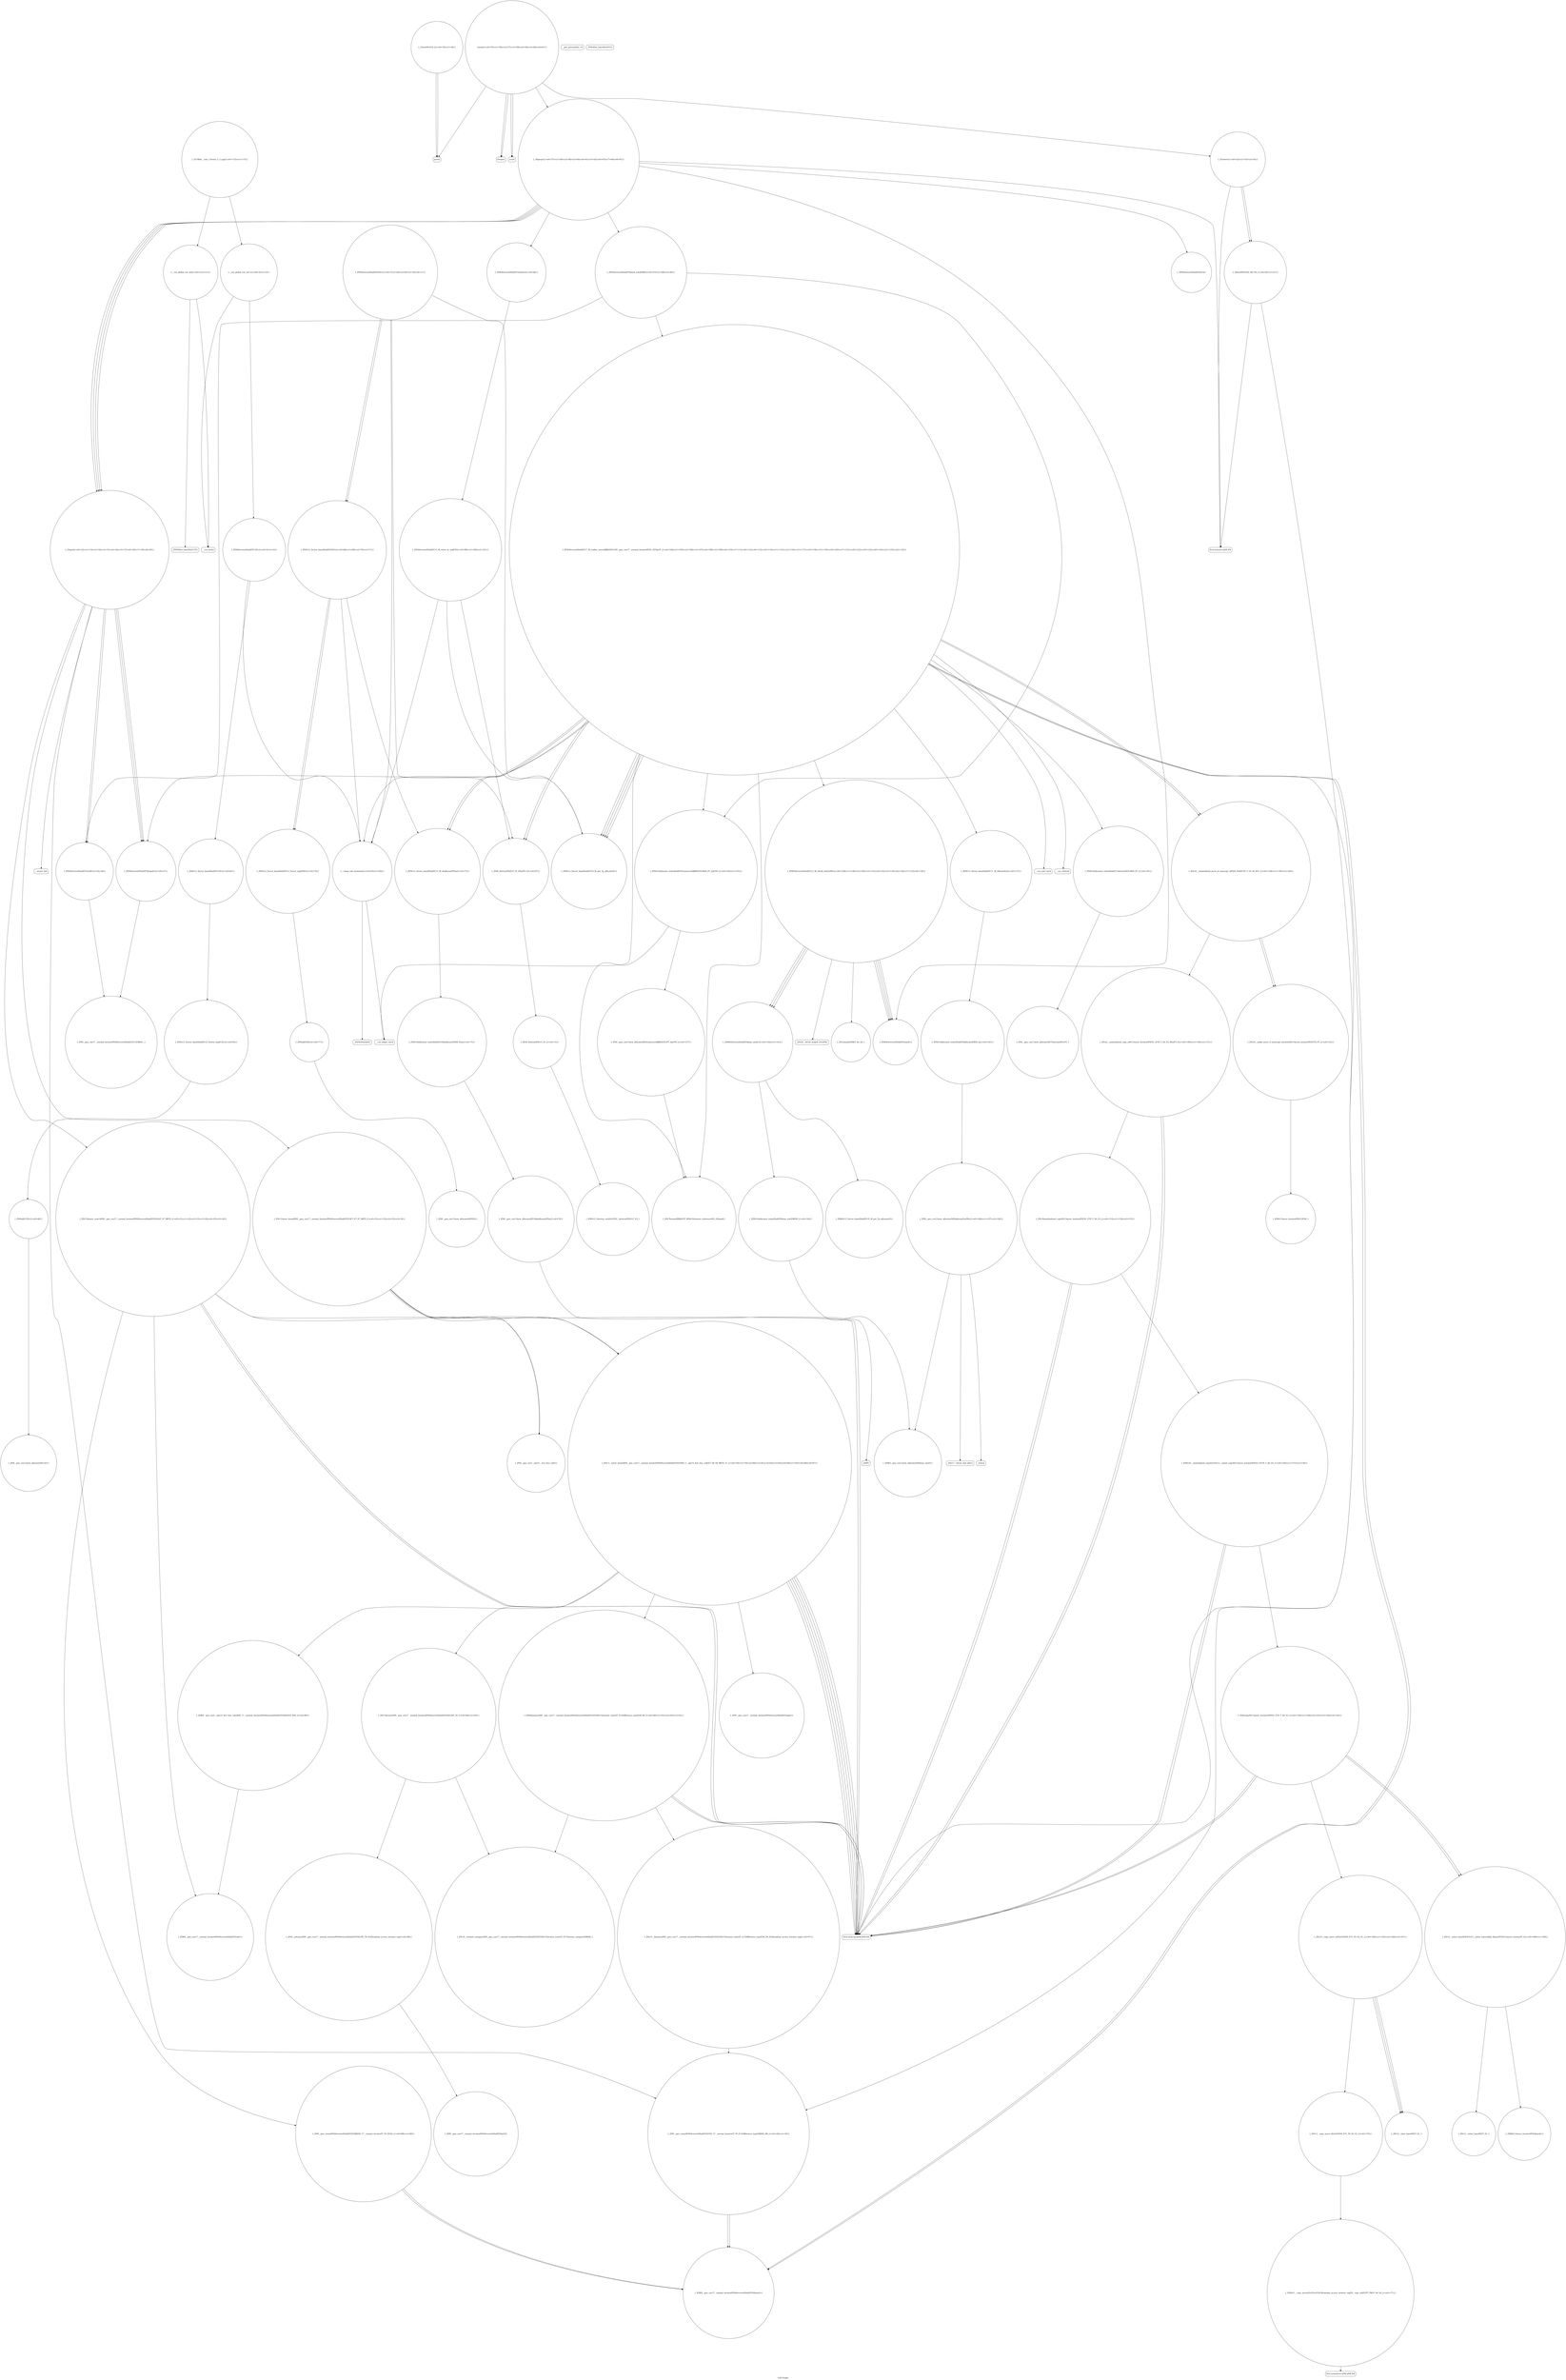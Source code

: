 digraph "Call Graph" {
	label="Call Graph";

	Node0x5646622adde0 [shape=record,shape=circle,label="{__cxx_global_var_init|{<s0>1|<s1>2}}"];
	Node0x5646622adde0:s0 -> Node0x5646622ade60[color=black];
	Node0x5646622adde0:s1 -> Node0x5646624c9b30[color=black];
	Node0x5646624cd6d0 [shape=record,shape=circle,label="{_ZSt13__copy_move_aILb1EPiS0_ET1_T0_S2_S1_|{<s0>170}}"];
	Node0x5646624cd6d0:s0 -> Node0x5646624cd7d0[color=black];
	Node0x5646624c9d30 [shape=record,shape=circle,label="{_Z3geti|{<s0>12|<s1>13|<s2>14|<s3>15|<s4>16|<s5>17|<s6>18|<s7>19|<s8>20}}"];
	Node0x5646624c9d30:s0 -> Node0x5646624c9e30[color=black];
	Node0x5646624c9d30:s1 -> Node0x5646624c9eb0[color=black];
	Node0x5646624c9d30:s2 -> Node0x5646624c9db0[color=black];
	Node0x5646624c9d30:s3 -> Node0x5646624c9f30[color=black];
	Node0x5646624c9d30:s4 -> Node0x5646624c9e30[color=black];
	Node0x5646624c9d30:s5 -> Node0x5646624c9eb0[color=black];
	Node0x5646624c9d30:s6 -> Node0x5646624ca030[color=black];
	Node0x5646624c9d30:s7 -> Node0x5646624c9e30[color=black];
	Node0x5646624c9d30:s8 -> Node0x5646624c9fb0[color=black];
	Node0x5646624cb230 [shape=record,shape=circle,label="{_ZN9__gnu_cxx13new_allocatorIiE7destroyIiEEvPT_}"];
	Node0x5646624ca0b0 [shape=record,shape=circle,label="{_Z3outPA1024_i|{<s0>35|<s1>36}}"];
	Node0x5646624ca0b0:s0 -> Node0x5646624ca130[color=black];
	Node0x5646624ca0b0:s1 -> Node0x5646624ca130[color=black];
	Node0x5646624ca430 [shape=record,shape=circle,label="{_ZNSt6vectorIiSaIiEEixEm}"];
	Node0x5646624ca7b0 [shape=record,shape=circle,label="{_ZNSt12_Vector_baseIiSaIiEEC2Ev|{<s0>62}}"];
	Node0x5646624ca7b0:s0 -> Node0x5646624caa30[color=black];
	Node0x5646624cab30 [shape=record,shape=circle,label="{_ZN9__gnu_cxx13new_allocatorIiEC2Ev}"];
	Node0x5646624caeb0 [shape=record,shape=circle,label="{_ZNSt12_Vector_baseIiSaIiEE12_Vector_implD2Ev|{<s0>74}}"];
	Node0x5646624caeb0:s0 -> Node0x5646624cb0b0[color=black];
	Node0x5646624cc250 [shape=record,shape=circle,label="{_ZSt13__lower_boundIN9__gnu_cxx17__normal_iteratorIPiSt6vectorIiSaIiEEEEiNS0_5__ops14_Iter_less_valEET_S9_S9_RKT0_T1_|{<s0>78|<s1>79|<s2>80|<s3>81|<s4>82|<s5>83|<s6>84|<s7>85|<s8>86|<s9>87}}"];
	Node0x5646624cc250:s0 -> Node0x5646624ca530[color=black];
	Node0x5646624cc250:s1 -> Node0x5646624ca530[color=black];
	Node0x5646624cc250:s2 -> Node0x5646624cc450[color=black];
	Node0x5646624cc250:s3 -> Node0x5646624ca530[color=black];
	Node0x5646624cc250:s4 -> Node0x5646624cc4d0[color=black];
	Node0x5646624cc250:s5 -> Node0x5646624ca530[color=black];
	Node0x5646624cc250:s6 -> Node0x5646624cc550[color=black];
	Node0x5646624cc250:s7 -> Node0x5646624ca530[color=black];
	Node0x5646624cc250:s8 -> Node0x5646624cc5d0[color=black];
	Node0x5646624cc250:s9 -> Node0x5646624ca530[color=black];
	Node0x5646624cc5d0 [shape=record,shape=circle,label="{_ZN9__gnu_cxx17__normal_iteratorIPiSt6vectorIiSaIiEEEppEv}"];
	Node0x5646624cc950 [shape=record,shape=circle,label="{_ZNSt16allocator_traitsISaIiEE9constructIiJRKiEEEvRS0_PT_DpOT0_|{<s0>102|<s1>103}}"];
	Node0x5646624cc950:s0 -> Node0x5646624ccad0[color=black];
	Node0x5646624cc950:s1 -> Node0x5646624cca50[color=black];
	Node0x5646624cccd0 [shape=record,shape=circle,label="{_ZNSt16allocator_traitsISaIiEE7destroyIiEEvRS0_PT_|{<s0>141}}"];
	Node0x5646624cccd0:s0 -> Node0x5646624cb230[color=black];
	Node0x5646624cd050 [shape=record,shape=circle,label="{_ZNKSt12_Vector_baseIiSaIiEE19_M_get_Tp_allocatorEv}"];
	Node0x5646624cd3d0 [shape=record,shape=circle,label="{_ZSt32__make_move_if_noexcept_iteratorIiSt13move_iteratorIPiEET0_PT_|{<s0>152}}"];
	Node0x5646624cd3d0:s0 -> Node0x5646624cb1b0[color=black];
	Node0x5646622ade60 [shape=record,shape=Mrecord,label="{_ZNSt8ios_base4InitC1Ev}"];
	Node0x5646624cd750 [shape=record,shape=circle,label="{_ZSt12__niter_baseIPiET_S1_}"];
	Node0x5646624c9db0 [shape=record,shape=circle,label="{_ZSt13binary_searchIN9__gnu_cxx17__normal_iteratorIPiSt6vectorIiSaIiEEEEiEbT_S7_RKT0_|{<s0>21|<s1>22|<s2>23|<s3>24|<s4>25|<s5>26}}"];
	Node0x5646624c9db0:s0 -> Node0x5646624ca530[color=black];
	Node0x5646624c9db0:s1 -> Node0x5646624ca530[color=black];
	Node0x5646624c9db0:s2 -> Node0x5646624cc2d0[color=black];
	Node0x5646624c9db0:s3 -> Node0x5646624cc250[color=black];
	Node0x5646624c9db0:s4 -> Node0x5646624cc350[color=black];
	Node0x5646624c9db0:s5 -> Node0x5646624cc3d0[color=black];
	Node0x5646624cb2b0 [shape=record,shape=circle,label="{_GLOBAL__sub_I_Prostu_3_1.cpp|{<s0>172|<s1>173}}"];
	Node0x5646624cb2b0:s0 -> Node0x5646622adde0[color=black];
	Node0x5646624cb2b0:s1 -> Node0x5646624c9bb0[color=black];
	Node0x5646624ca130 [shape=record,shape=Mrecord,label="{printf}"];
	Node0x5646624ca4b0 [shape=record,shape=circle,label="{_Z4multPA1024_iS0_S0_|{<s0>50|<s1>51}}"];
	Node0x5646624ca4b0:s0 -> Node0x5646624ca3b0[color=black];
	Node0x5646624ca4b0:s1 -> Node0x5646624ca530[color=black];
	Node0x5646624ca830 [shape=record,shape=Mrecord,label="{__gxx_personality_v0}"];
	Node0x5646624cabb0 [shape=record,shape=circle,label="{_ZSt8_DestroyIPiiEvT_S1_RSaIT0_E|{<s0>67}}"];
	Node0x5646624cabb0:s0 -> Node0x5646624cad30[color=black];
	Node0x5646624caf30 [shape=record,shape=circle,label="{_ZNSt16allocator_traitsISaIiEE10deallocateERS0_Pim|{<s0>75}}"];
	Node0x5646624caf30:s0 -> Node0x5646624cafb0[color=black];
	Node0x5646624cc2d0 [shape=record,shape=circle,label="{_ZN9__gnu_cxx5__ops15__iter_less_valEv}"];
	Node0x5646624cc650 [shape=record,shape=circle,label="{_ZSt10__distanceIN9__gnu_cxx17__normal_iteratorIPiSt6vectorIiSaIiEEEEENSt15iterator_traitsIT_E15difference_typeES8_S8_St26random_access_iterator_tag|{<s0>97}}"];
	Node0x5646624cc650:s0 -> Node0x5646624c9fb0[color=black];
	Node0x5646624cc9d0 [shape=record,shape=circle,label="{_ZNSt6vectorIiSaIiEE17_M_realloc_insertIJRKiEEEvN9__gnu_cxx17__normal_iteratorIPiS1_EEDpOT_|{<s0>104|<s1>105|<s2>106|<s3>107|<s4>108|<s5>109|<s6>110|<s7>111|<s8>112|<s9>113|<s10>114|<s11>115|<s12>116|<s13>117|<s14>118|<s15>119|<s16>120|<s17>121|<s18>122|<s19>123|<s20>124|<s21>125|<s22>126}}"];
	Node0x5646624cc9d0:s0 -> Node0x5646624ccb50[color=black];
	Node0x5646624cc9d0:s1 -> Node0x5646624c9e30[color=black];
	Node0x5646624cc9d0:s2 -> Node0x5646624c9fb0[color=black];
	Node0x5646624cc9d0:s3 -> Node0x5646624ccbd0[color=black];
	Node0x5646624cc9d0:s4 -> Node0x5646624ccad0[color=black];
	Node0x5646624cc9d0:s5 -> Node0x5646624cc950[color=black];
	Node0x5646624cc9d0:s6 -> Node0x5646624cc850[color=black];
	Node0x5646624cc9d0:s7 -> Node0x5646624cac30[color=black];
	Node0x5646624cc9d0:s8 -> Node0x5646624ccc50[color=black];
	Node0x5646624cc9d0:s9 -> Node0x5646624cc850[color=black];
	Node0x5646624cc9d0:s10 -> Node0x5646624cac30[color=black];
	Node0x5646624cc9d0:s11 -> Node0x5646624ccc50[color=black];
	Node0x5646624cc9d0:s12 -> Node0x5646624ca930[color=black];
	Node0x5646624cc9d0:s13 -> Node0x5646624cccd0[color=black];
	Node0x5646624cc9d0:s14 -> Node0x5646624ccdd0[color=black];
	Node0x5646624cc9d0:s15 -> Node0x5646624cac30[color=black];
	Node0x5646624cc9d0:s16 -> Node0x5646624cabb0[color=black];
	Node0x5646624cc9d0:s17 -> Node0x5646624cae30[color=black];
	Node0x5646624cc9d0:s18 -> Node0x5646624ccd50[color=black];
	Node0x5646624cc9d0:s19 -> Node0x5646624cac30[color=black];
	Node0x5646624cc9d0:s20 -> Node0x5646624cabb0[color=black];
	Node0x5646624cc9d0:s21 -> Node0x5646624cae30[color=black];
	Node0x5646624cc9d0:s22 -> Node0x5646624ca8b0[color=black];
	Node0x5646624ccd50 [shape=record,shape=Mrecord,label="{__cxa_rethrow}"];
	Node0x5646624cd0d0 [shape=record,shape=circle,label="{_ZNK9__gnu_cxx13new_allocatorIiE8max_sizeEv}"];
	Node0x5646624cd450 [shape=record,shape=circle,label="{_ZSt18uninitialized_copyISt13move_iteratorIPiES1_ET0_T_S4_S3_|{<s0>153|<s1>154|<s2>155}}"];
	Node0x5646624cd450:s0 -> Node0x5646624ca530[color=black];
	Node0x5646624cd450:s1 -> Node0x5646624ca530[color=black];
	Node0x5646624cd450:s2 -> Node0x5646624cd4d0[color=black];
	Node0x5646624c9ab0 [shape=record,shape=Mrecord,label="{_ZNSt8ios_base4InitD1Ev}"];
	Node0x5646624cd7d0 [shape=record,shape=circle,label="{_ZNSt11__copy_moveILb1ELb1ESt26random_access_iterator_tagE8__copy_mIiEEPT_PKS3_S6_S4_|{<s0>171}}"];
	Node0x5646624cd7d0:s0 -> Node0x5646624cd850[color=black];
	Node0x5646624c9e30 [shape=record,shape=circle,label="{_ZNSt6vectorIiSaIiEE5beginEv|{<s0>27}}"];
	Node0x5646624c9e30:s0 -> Node0x5646624cc1d0[color=black];
	Node0x5646624ca1b0 [shape=record,shape=circle,label="{_Z4prepv|{<s0>37|<s1>38|<s2>39|<s3>40|<s4>41|<s5>42|<s6>43|<s7>44|<s8>45}}"];
	Node0x5646624ca1b0:s0 -> Node0x5646624ca230[color=black];
	Node0x5646624ca1b0:s1 -> Node0x5646624ca2b0[color=black];
	Node0x5646624ca1b0:s2 -> Node0x5646624ca330[color=black];
	Node0x5646624ca1b0:s3 -> Node0x5646624ca3b0[color=black];
	Node0x5646624ca1b0:s4 -> Node0x5646624ca430[color=black];
	Node0x5646624ca1b0:s5 -> Node0x5646624c9d30[color=black];
	Node0x5646624ca1b0:s6 -> Node0x5646624c9d30[color=black];
	Node0x5646624ca1b0:s7 -> Node0x5646624c9d30[color=black];
	Node0x5646624ca1b0:s8 -> Node0x5646624c9d30[color=black];
	Node0x5646624ca530 [shape=record,shape=Mrecord,label="{llvm.memcpy.p0i8.p0i8.i64}"];
	Node0x5646624ca8b0 [shape=record,shape=circle,label="{__clang_call_terminate|{<s0>63|<s1>64}}"];
	Node0x5646624ca8b0:s0 -> Node0x5646624ca930[color=black];
	Node0x5646624ca8b0:s1 -> Node0x5646624ca9b0[color=black];
	Node0x5646624cac30 [shape=record,shape=circle,label="{_ZNSt12_Vector_baseIiSaIiEE19_M_get_Tp_allocatorEv}"];
	Node0x5646624cafb0 [shape=record,shape=circle,label="{_ZN9__gnu_cxx13new_allocatorIiE10deallocateEPim|{<s0>76}}"];
	Node0x5646624cafb0:s0 -> Node0x5646624cb030[color=black];
	Node0x5646624cc350 [shape=record,shape=circle,label="{_ZN9__gnu_cxxneIPiSt6vectorIiSaIiEEEEbRKNS_17__normal_iteratorIT_T0_EESA_|{<s0>88|<s1>89}}"];
	Node0x5646624cc350:s0 -> Node0x5646624cc850[color=black];
	Node0x5646624cc350:s1 -> Node0x5646624cc850[color=black];
	Node0x5646624cc6d0 [shape=record,shape=circle,label="{_ZSt19__iterator_categoryIN9__gnu_cxx17__normal_iteratorIPiSt6vectorIiSaIiEEEEENSt15iterator_traitsIT_E17iterator_categoryERKS8_}"];
	Node0x5646624cca50 [shape=record,shape=circle,label="{_ZN9__gnu_cxx13new_allocatorIiE9constructIiJRKiEEEvPT_DpOT0_|{<s0>127}}"];
	Node0x5646624cca50:s0 -> Node0x5646624ccad0[color=black];
	Node0x5646624ccdd0 [shape=record,shape=Mrecord,label="{__cxa_end_catch}"];
	Node0x5646624cd150 [shape=record,shape=circle,label="{_ZNSt16allocator_traitsISaIiEE8allocateERS0_m|{<s0>145}}"];
	Node0x5646624cd150:s0 -> Node0x5646624cd1d0[color=black];
	Node0x5646624cd4d0 [shape=record,shape=circle,label="{_ZNSt20__uninitialized_copyILb1EE13__uninit_copyISt13move_iteratorIPiES3_EET0_T_S6_S5_|{<s0>156|<s1>157|<s2>158}}"];
	Node0x5646624cd4d0:s0 -> Node0x5646624ca530[color=black];
	Node0x5646624cd4d0:s1 -> Node0x5646624ca530[color=black];
	Node0x5646624cd4d0:s2 -> Node0x5646624cd550[color=black];
	Node0x5646624c9b30 [shape=record,shape=Mrecord,label="{__cxa_atexit}"];
	Node0x5646624cd850 [shape=record,shape=Mrecord,label="{llvm.memmove.p0i8.p0i8.i64}"];
	Node0x5646624c9eb0 [shape=record,shape=circle,label="{_ZNSt6vectorIiSaIiEE3endEv|{<s0>28}}"];
	Node0x5646624c9eb0:s0 -> Node0x5646624cc1d0[color=black];
	Node0x5646624ca230 [shape=record,shape=circle,label="{_ZNSt6vectorIiSaIiEE5clearEv|{<s0>46}}"];
	Node0x5646624ca230:s0 -> Node0x5646624cc8d0[color=black];
	Node0x5646624ca5b0 [shape=record,shape=circle,label="{_Z5solvev|{<s0>52|<s1>53|<s2>54}}"];
	Node0x5646624ca5b0:s0 -> Node0x5646624ca3b0[color=black];
	Node0x5646624ca5b0:s1 -> Node0x5646624ca4b0[color=black];
	Node0x5646624ca5b0:s2 -> Node0x5646624ca4b0[color=black];
	Node0x5646624ca930 [shape=record,shape=Mrecord,label="{__cxa_begin_catch}"];
	Node0x5646624cacb0 [shape=record,shape=circle,label="{_ZNSt12_Vector_baseIiSaIiEED2Ev|{<s0>68|<s1>69|<s2>70|<s3>71}}"];
	Node0x5646624cacb0:s0 -> Node0x5646624cae30[color=black];
	Node0x5646624cacb0:s1 -> Node0x5646624caeb0[color=black];
	Node0x5646624cacb0:s2 -> Node0x5646624caeb0[color=black];
	Node0x5646624cacb0:s3 -> Node0x5646624ca8b0[color=black];
	Node0x5646624cb030 [shape=record,shape=Mrecord,label="{_ZdlPv}"];
	Node0x5646624cc3d0 [shape=record,shape=circle,label="{_ZNK9__gnu_cxx17__normal_iteratorIPiSt6vectorIiSaIiEEEdeEv}"];
	Node0x5646624cc750 [shape=record,shape=circle,label="{_ZSt9__advanceIN9__gnu_cxx17__normal_iteratorIPiSt6vectorIiSaIiEEEElEvRT_T0_St26random_access_iterator_tag|{<s0>98}}"];
	Node0x5646624cc750:s0 -> Node0x5646624cc7d0[color=black];
	Node0x5646624ccad0 [shape=record,shape=circle,label="{_ZSt7forwardIRKiEOT_RNSt16remove_referenceIS2_E4typeE}"];
	Node0x5646624cce50 [shape=record,shape=circle,label="{_ZNKSt6vectorIiSaIiEE8max_sizeEv|{<s0>142|<s1>143}}"];
	Node0x5646624cce50:s0 -> Node0x5646624cd050[color=black];
	Node0x5646624cce50:s1 -> Node0x5646624ccfd0[color=black];
	Node0x5646624cd1d0 [shape=record,shape=circle,label="{_ZN9__gnu_cxx13new_allocatorIiE8allocateEmPKv|{<s0>146|<s1>147|<s2>148}}"];
	Node0x5646624cd1d0:s0 -> Node0x5646624cd0d0[color=black];
	Node0x5646624cd1d0:s1 -> Node0x5646624cd250[color=black];
	Node0x5646624cd1d0:s2 -> Node0x5646624cd2d0[color=black];
	Node0x5646624cd550 [shape=record,shape=circle,label="{_ZSt4copyISt13move_iteratorIPiES1_ET0_T_S4_S3_|{<s0>159|<s1>160|<s2>161|<s3>162|<s4>163}}"];
	Node0x5646624cd550:s0 -> Node0x5646624ca530[color=black];
	Node0x5646624cd550:s1 -> Node0x5646624cd650[color=black];
	Node0x5646624cd550:s2 -> Node0x5646624ca530[color=black];
	Node0x5646624cd550:s3 -> Node0x5646624cd650[color=black];
	Node0x5646624cd550:s4 -> Node0x5646624cd5d0[color=black];
	Node0x5646624c9bb0 [shape=record,shape=circle,label="{__cxx_global_var_init.1|{<s0>3|<s1>4}}"];
	Node0x5646624c9bb0:s0 -> Node0x5646624c9c30[color=black];
	Node0x5646624c9bb0:s1 -> Node0x5646624c9b30[color=black];
	Node0x5646624cd8d0 [shape=record,shape=circle,label="{_ZSt12__miter_baseIPiET_S1_}"];
	Node0x5646624c9f30 [shape=record,shape=Mrecord,label="{__assert_fail}"];
	Node0x5646624ca2b0 [shape=record,shape=circle,label="{_ZNSt6vectorIiSaIiEE9push_backERKi|{<s0>47|<s1>48|<s2>49}}"];
	Node0x5646624ca2b0:s0 -> Node0x5646624cc950[color=black];
	Node0x5646624ca2b0:s1 -> Node0x5646624c9eb0[color=black];
	Node0x5646624ca2b0:s2 -> Node0x5646624cc9d0[color=black];
	Node0x5646624ca630 [shape=record,shape=circle,label="{main|{<s0>55|<s1>56|<s2>57|<s3>58|<s4>59|<s5>60|<s6>61}}"];
	Node0x5646624ca630:s0 -> Node0x5646624ca6b0[color=black];
	Node0x5646624ca630:s1 -> Node0x5646624ca6b0[color=black];
	Node0x5646624ca630:s2 -> Node0x5646624ca730[color=black];
	Node0x5646624ca630:s3 -> Node0x5646624ca730[color=black];
	Node0x5646624ca630:s4 -> Node0x5646624ca1b0[color=black];
	Node0x5646624ca630:s5 -> Node0x5646624ca5b0[color=black];
	Node0x5646624ca630:s6 -> Node0x5646624ca130[color=black];
	Node0x5646624ca9b0 [shape=record,shape=Mrecord,label="{_ZSt9terminatev}"];
	Node0x5646624cad30 [shape=record,shape=circle,label="{_ZSt8_DestroyIPiEvT_S1_|{<s0>72}}"];
	Node0x5646624cad30:s0 -> Node0x5646624cadb0[color=black];
	Node0x5646624cb0b0 [shape=record,shape=circle,label="{_ZNSaIiED2Ev|{<s0>77}}"];
	Node0x5646624cb0b0:s0 -> Node0x5646624cb130[color=black];
	Node0x5646624cc450 [shape=record,shape=circle,label="{_ZSt8distanceIN9__gnu_cxx17__normal_iteratorIPiSt6vectorIiSaIiEEEEENSt15iterator_traitsIT_E15difference_typeES8_S8_|{<s0>90|<s1>91|<s2>92|<s3>93}}"];
	Node0x5646624cc450:s0 -> Node0x5646624ca530[color=black];
	Node0x5646624cc450:s1 -> Node0x5646624ca530[color=black];
	Node0x5646624cc450:s2 -> Node0x5646624cc6d0[color=black];
	Node0x5646624cc450:s3 -> Node0x5646624cc650[color=black];
	Node0x5646624cc7d0 [shape=record,shape=circle,label="{_ZN9__gnu_cxx17__normal_iteratorIPiSt6vectorIiSaIiEEEpLEl}"];
	Node0x5646624ccb50 [shape=record,shape=circle,label="{_ZNKSt6vectorIiSaIiEE12_M_check_lenEmPKc|{<s0>128|<s1>129|<s2>130|<s3>131|<s4>132|<s5>133|<s6>134|<s7>135|<s8>136}}"];
	Node0x5646624ccb50:s0 -> Node0x5646624cce50[color=black];
	Node0x5646624ccb50:s1 -> Node0x5646624ca330[color=black];
	Node0x5646624ccb50:s2 -> Node0x5646624cced0[color=black];
	Node0x5646624ccb50:s3 -> Node0x5646624ca330[color=black];
	Node0x5646624ccb50:s4 -> Node0x5646624ca330[color=black];
	Node0x5646624ccb50:s5 -> Node0x5646624ccf50[color=black];
	Node0x5646624ccb50:s6 -> Node0x5646624ca330[color=black];
	Node0x5646624ccb50:s7 -> Node0x5646624cce50[color=black];
	Node0x5646624ccb50:s8 -> Node0x5646624cce50[color=black];
	Node0x5646624cced0 [shape=record,shape=Mrecord,label="{_ZSt20__throw_length_errorPKc}"];
	Node0x5646624cd250 [shape=record,shape=Mrecord,label="{_ZSt17__throw_bad_allocv}"];
	Node0x5646624cd5d0 [shape=record,shape=circle,label="{_ZSt14__copy_move_a2ILb1EPiS0_ET1_T0_S2_S1_|{<s0>164|<s1>165|<s2>166|<s3>167}}"];
	Node0x5646624cd5d0:s0 -> Node0x5646624cd750[color=black];
	Node0x5646624cd5d0:s1 -> Node0x5646624cd750[color=black];
	Node0x5646624cd5d0:s2 -> Node0x5646624cd750[color=black];
	Node0x5646624cd5d0:s3 -> Node0x5646624cd6d0[color=black];
	Node0x5646624c9c30 [shape=record,shape=circle,label="{_ZNSt6vectorIiSaIiEEC2Ev|{<s0>5|<s1>6}}"];
	Node0x5646624c9c30:s0 -> Node0x5646624ca7b0[color=black];
	Node0x5646624c9c30:s1 -> Node0x5646624ca8b0[color=black];
	Node0x5646624cd950 [shape=record,shape=circle,label="{_ZNKSt13move_iteratorIPiE4baseEv}"];
	Node0x5646624c9fb0 [shape=record,shape=circle,label="{_ZN9__gnu_cxxmiIPiSt6vectorIiSaIiEEEENS_17__normal_iteratorIT_T0_E15difference_typeERKS8_SB_|{<s0>29|<s1>30}}"];
	Node0x5646624c9fb0:s0 -> Node0x5646624cc850[color=black];
	Node0x5646624c9fb0:s1 -> Node0x5646624cc850[color=black];
	Node0x5646624ca330 [shape=record,shape=circle,label="{_ZNKSt6vectorIiSaIiEE4sizeEv}"];
	Node0x5646624ca6b0 [shape=record,shape=Mrecord,label="{freopen}"];
	Node0x5646624caa30 [shape=record,shape=circle,label="{_ZNSt12_Vector_baseIiSaIiEE12_Vector_implC2Ev|{<s0>65}}"];
	Node0x5646624caa30:s0 -> Node0x5646624caab0[color=black];
	Node0x5646624cadb0 [shape=record,shape=circle,label="{_ZNSt12_Destroy_auxILb1EE9__destroyIPiEEvT_S3_}"];
	Node0x5646624cb130 [shape=record,shape=circle,label="{_ZN9__gnu_cxx13new_allocatorIiED2Ev}"];
	Node0x5646624cc4d0 [shape=record,shape=circle,label="{_ZSt7advanceIN9__gnu_cxx17__normal_iteratorIPiSt6vectorIiSaIiEEEElEvRT_T0_|{<s0>94|<s1>95}}"];
	Node0x5646624cc4d0:s0 -> Node0x5646624cc6d0[color=black];
	Node0x5646624cc4d0:s1 -> Node0x5646624cc750[color=black];
	Node0x5646624cc850 [shape=record,shape=circle,label="{_ZNK9__gnu_cxx17__normal_iteratorIPiSt6vectorIiSaIiEEE4baseEv}"];
	Node0x5646624ccbd0 [shape=record,shape=circle,label="{_ZNSt12_Vector_baseIiSaIiEE11_M_allocateEm|{<s0>137}}"];
	Node0x5646624ccbd0:s0 -> Node0x5646624cd150[color=black];
	Node0x5646624ccf50 [shape=record,shape=circle,label="{_ZSt3maxImERKT_S2_S2_}"];
	Node0x5646624cd2d0 [shape=record,shape=Mrecord,label="{_Znwm}"];
	Node0x5646624cd650 [shape=record,shape=circle,label="{_ZSt12__miter_baseIPiEDTcl12__miter_basecldtfp_4baseEEESt13move_iteratorIT_E|{<s0>168|<s1>169}}"];
	Node0x5646624cd650:s0 -> Node0x5646624cd950[color=black];
	Node0x5646624cd650:s1 -> Node0x5646624cd8d0[color=black];
	Node0x5646624c9cb0 [shape=record,shape=circle,label="{_ZNSt6vectorIiSaIiEED2Ev|{<s0>7|<s1>8|<s2>9|<s3>10|<s4>11}}"];
	Node0x5646624c9cb0:s0 -> Node0x5646624cac30[color=black];
	Node0x5646624c9cb0:s1 -> Node0x5646624cabb0[color=black];
	Node0x5646624c9cb0:s2 -> Node0x5646624cacb0[color=black];
	Node0x5646624c9cb0:s3 -> Node0x5646624cacb0[color=black];
	Node0x5646624c9cb0:s4 -> Node0x5646624ca8b0[color=black];
	Node0x5646624cb1b0 [shape=record,shape=circle,label="{_ZNSt13move_iteratorIPiEC2ES0_}"];
	Node0x5646624ca030 [shape=record,shape=circle,label="{_ZSt11lower_boundIN9__gnu_cxx17__normal_iteratorIPiSt6vectorIiSaIiEEEEiET_S7_S7_RKT0_|{<s0>31|<s1>32|<s2>33|<s3>34}}"];
	Node0x5646624ca030:s0 -> Node0x5646624ca530[color=black];
	Node0x5646624ca030:s1 -> Node0x5646624ca530[color=black];
	Node0x5646624ca030:s2 -> Node0x5646624cc2d0[color=black];
	Node0x5646624ca030:s3 -> Node0x5646624cc250[color=black];
	Node0x5646624ca3b0 [shape=record,shape=Mrecord,label="{llvm.memset.p0i8.i64}"];
	Node0x5646624ca730 [shape=record,shape=Mrecord,label="{scanf}"];
	Node0x5646624caab0 [shape=record,shape=circle,label="{_ZNSaIiEC2Ev|{<s0>66}}"];
	Node0x5646624caab0:s0 -> Node0x5646624cab30[color=black];
	Node0x5646624cae30 [shape=record,shape=circle,label="{_ZNSt12_Vector_baseIiSaIiEE13_M_deallocateEPim|{<s0>73}}"];
	Node0x5646624cae30:s0 -> Node0x5646624caf30[color=black];
	Node0x5646624cc1d0 [shape=record,shape=circle,label="{_ZN9__gnu_cxx17__normal_iteratorIPiSt6vectorIiSaIiEEEC2ERKS1_}"];
	Node0x5646624cc550 [shape=record,shape=circle,label="{_ZNK9__gnu_cxx5__ops14_Iter_less_valclINS_17__normal_iteratorIPiSt6vectorIiSaIiEEEEKiEEbT_RT0_|{<s0>96}}"];
	Node0x5646624cc550:s0 -> Node0x5646624cc3d0[color=black];
	Node0x5646624cc8d0 [shape=record,shape=circle,label="{_ZNSt6vectorIiSaIiEE15_M_erase_at_endEPi|{<s0>99|<s1>100|<s2>101}}"];
	Node0x5646624cc8d0:s0 -> Node0x5646624cac30[color=black];
	Node0x5646624cc8d0:s1 -> Node0x5646624cabb0[color=black];
	Node0x5646624cc8d0:s2 -> Node0x5646624ca8b0[color=black];
	Node0x5646624ccc50 [shape=record,shape=circle,label="{_ZSt34__uninitialized_move_if_noexcept_aIPiS0_SaIiEET0_T_S3_S2_RT1_|{<s0>138|<s1>139|<s2>140}}"];
	Node0x5646624ccc50:s0 -> Node0x5646624cd3d0[color=black];
	Node0x5646624ccc50:s1 -> Node0x5646624cd3d0[color=black];
	Node0x5646624ccc50:s2 -> Node0x5646624cd350[color=black];
	Node0x5646624ccfd0 [shape=record,shape=circle,label="{_ZNSt16allocator_traitsISaIiEE8max_sizeERKS0_|{<s0>144}}"];
	Node0x5646624ccfd0:s0 -> Node0x5646624cd0d0[color=black];
	Node0x5646624cd350 [shape=record,shape=circle,label="{_ZSt22__uninitialized_copy_aISt13move_iteratorIPiES1_iET0_T_S4_S3_RSaIT1_E|{<s0>149|<s1>150|<s2>151}}"];
	Node0x5646624cd350:s0 -> Node0x5646624ca530[color=black];
	Node0x5646624cd350:s1 -> Node0x5646624ca530[color=black];
	Node0x5646624cd350:s2 -> Node0x5646624cd450[color=black];
}
